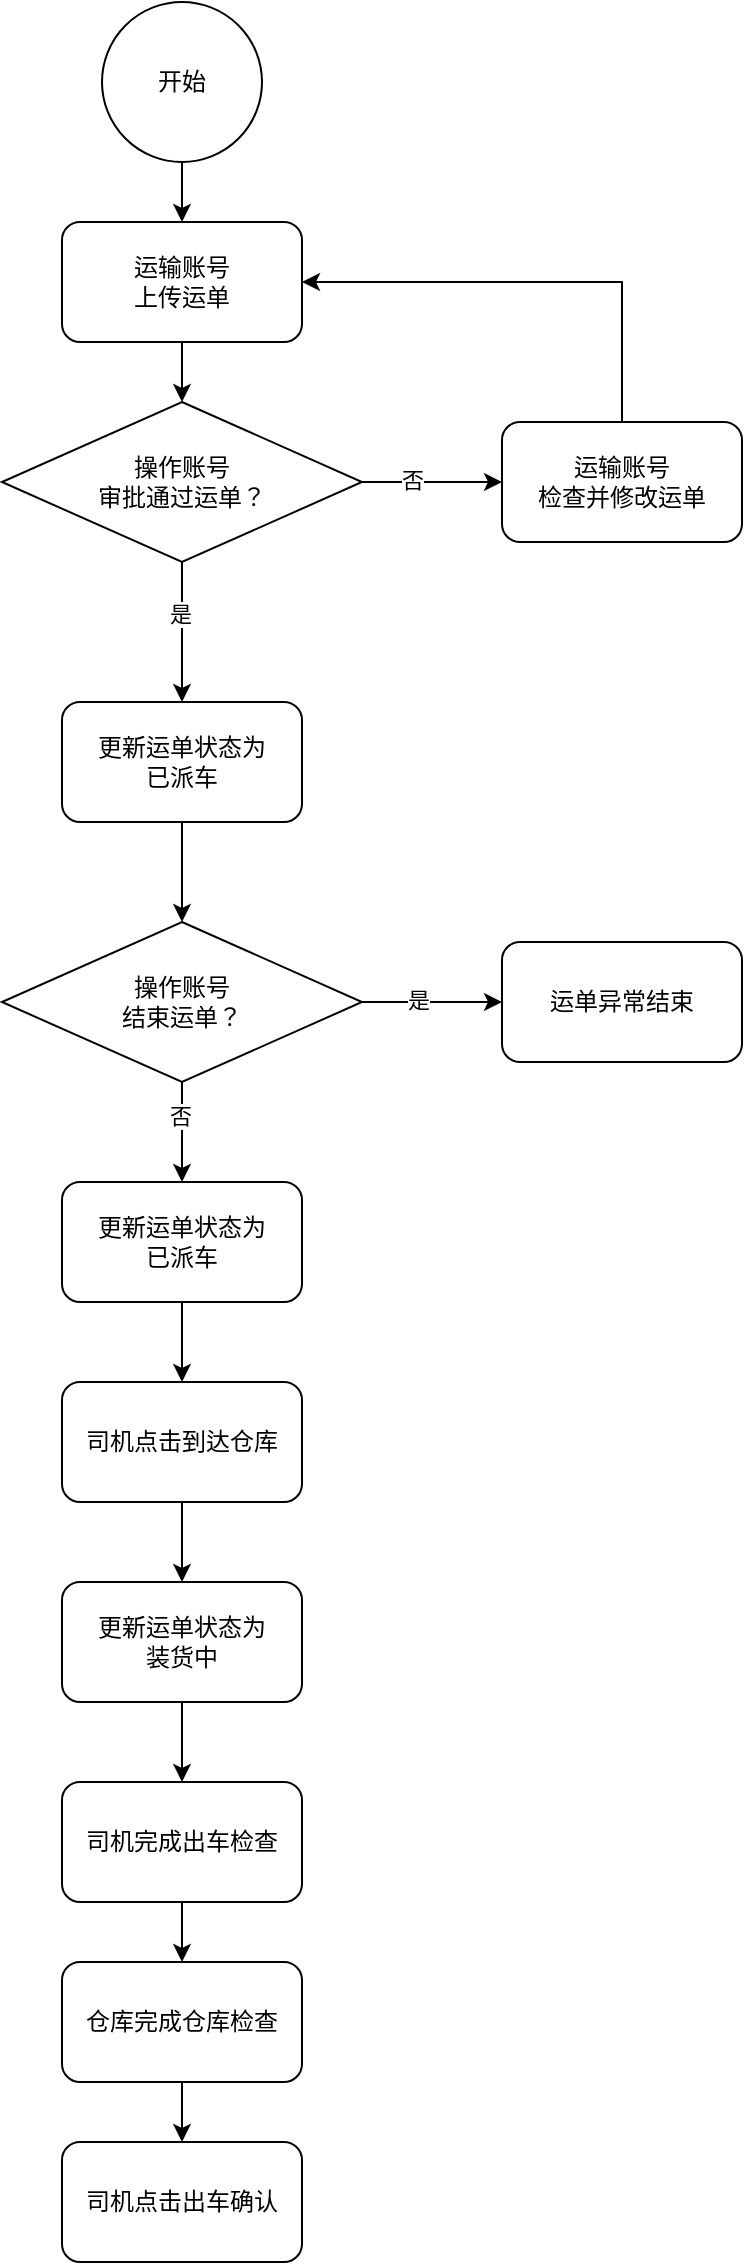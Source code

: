 <mxfile version="16.6.5" type="github"><diagram id="UYQM8k9BAfUQGdm0cOYp" name="Page-1"><mxGraphModel dx="1422" dy="794" grid="1" gridSize="10" guides="1" tooltips="1" connect="1" arrows="1" fold="1" page="1" pageScale="1" pageWidth="827" pageHeight="1169" math="0" shadow="0"><root><mxCell id="0"/><mxCell id="1" parent="0"/><mxCell id="9ukCY4lSf7fetdGuu3V2-5" style="edgeStyle=orthogonalEdgeStyle;rounded=0;orthogonalLoop=1;jettySize=auto;html=1;exitX=0.5;exitY=1;exitDx=0;exitDy=0;entryX=0.5;entryY=0;entryDx=0;entryDy=0;" edge="1" parent="1" source="9ukCY4lSf7fetdGuu3V2-1" target="9ukCY4lSf7fetdGuu3V2-2"><mxGeometry relative="1" as="geometry"/></mxCell><mxCell id="9ukCY4lSf7fetdGuu3V2-1" value="开始" style="ellipse;whiteSpace=wrap;html=1;aspect=fixed;" vertex="1" parent="1"><mxGeometry x="200" y="160" width="80" height="80" as="geometry"/></mxCell><mxCell id="9ukCY4lSf7fetdGuu3V2-4" style="edgeStyle=orthogonalEdgeStyle;rounded=0;orthogonalLoop=1;jettySize=auto;html=1;exitX=0.5;exitY=1;exitDx=0;exitDy=0;entryX=0.5;entryY=0;entryDx=0;entryDy=0;" edge="1" parent="1" source="9ukCY4lSf7fetdGuu3V2-2" target="9ukCY4lSf7fetdGuu3V2-3"><mxGeometry relative="1" as="geometry"/></mxCell><mxCell id="9ukCY4lSf7fetdGuu3V2-2" value="运输账号&lt;br&gt;上传运单" style="rounded=1;whiteSpace=wrap;html=1;" vertex="1" parent="1"><mxGeometry x="180" y="270" width="120" height="60" as="geometry"/></mxCell><mxCell id="9ukCY4lSf7fetdGuu3V2-9" style="edgeStyle=orthogonalEdgeStyle;rounded=0;orthogonalLoop=1;jettySize=auto;html=1;exitX=0.5;exitY=1;exitDx=0;exitDy=0;entryX=0.5;entryY=0;entryDx=0;entryDy=0;" edge="1" parent="1" source="9ukCY4lSf7fetdGuu3V2-3" target="9ukCY4lSf7fetdGuu3V2-8"><mxGeometry relative="1" as="geometry"/></mxCell><mxCell id="9ukCY4lSf7fetdGuu3V2-10" value="是" style="edgeLabel;html=1;align=center;verticalAlign=middle;resizable=0;points=[];" vertex="1" connectable="0" parent="9ukCY4lSf7fetdGuu3V2-9"><mxGeometry x="-0.275" y="-1" relative="1" as="geometry"><mxPoint as="offset"/></mxGeometry></mxCell><mxCell id="9ukCY4lSf7fetdGuu3V2-13" style="edgeStyle=orthogonalEdgeStyle;rounded=0;orthogonalLoop=1;jettySize=auto;html=1;exitX=1;exitY=0.5;exitDx=0;exitDy=0;entryX=0;entryY=0.5;entryDx=0;entryDy=0;" edge="1" parent="1" source="9ukCY4lSf7fetdGuu3V2-3" target="9ukCY4lSf7fetdGuu3V2-12"><mxGeometry relative="1" as="geometry"/></mxCell><mxCell id="9ukCY4lSf7fetdGuu3V2-15" value="否" style="edgeLabel;html=1;align=center;verticalAlign=middle;resizable=0;points=[];" vertex="1" connectable="0" parent="9ukCY4lSf7fetdGuu3V2-13"><mxGeometry x="-0.29" y="1" relative="1" as="geometry"><mxPoint as="offset"/></mxGeometry></mxCell><mxCell id="9ukCY4lSf7fetdGuu3V2-3" value="操作账号&lt;br&gt;审批通过运单？" style="rhombus;whiteSpace=wrap;html=1;" vertex="1" parent="1"><mxGeometry x="150" y="360" width="180" height="80" as="geometry"/></mxCell><mxCell id="9ukCY4lSf7fetdGuu3V2-17" style="edgeStyle=orthogonalEdgeStyle;rounded=0;orthogonalLoop=1;jettySize=auto;html=1;exitX=0.5;exitY=1;exitDx=0;exitDy=0;entryX=0.5;entryY=0;entryDx=0;entryDy=0;" edge="1" parent="1" source="9ukCY4lSf7fetdGuu3V2-8" target="9ukCY4lSf7fetdGuu3V2-16"><mxGeometry relative="1" as="geometry"/></mxCell><mxCell id="9ukCY4lSf7fetdGuu3V2-8" value="更新运单状态为&lt;br&gt;已派车" style="rounded=1;whiteSpace=wrap;html=1;" vertex="1" parent="1"><mxGeometry x="180" y="510" width="120" height="60" as="geometry"/></mxCell><mxCell id="9ukCY4lSf7fetdGuu3V2-14" style="edgeStyle=orthogonalEdgeStyle;rounded=0;orthogonalLoop=1;jettySize=auto;html=1;exitX=0.5;exitY=0;exitDx=0;exitDy=0;entryX=1;entryY=0.5;entryDx=0;entryDy=0;" edge="1" parent="1" source="9ukCY4lSf7fetdGuu3V2-12" target="9ukCY4lSf7fetdGuu3V2-2"><mxGeometry relative="1" as="geometry"/></mxCell><mxCell id="9ukCY4lSf7fetdGuu3V2-12" value="运输账号&lt;br&gt;检查并修改运单" style="rounded=1;whiteSpace=wrap;html=1;" vertex="1" parent="1"><mxGeometry x="400" y="370" width="120" height="60" as="geometry"/></mxCell><mxCell id="9ukCY4lSf7fetdGuu3V2-19" style="edgeStyle=orthogonalEdgeStyle;rounded=0;orthogonalLoop=1;jettySize=auto;html=1;exitX=1;exitY=0.5;exitDx=0;exitDy=0;entryX=0;entryY=0.5;entryDx=0;entryDy=0;" edge="1" parent="1" source="9ukCY4lSf7fetdGuu3V2-16" target="9ukCY4lSf7fetdGuu3V2-18"><mxGeometry relative="1" as="geometry"/></mxCell><mxCell id="9ukCY4lSf7fetdGuu3V2-22" value="是" style="edgeLabel;html=1;align=center;verticalAlign=middle;resizable=0;points=[];" vertex="1" connectable="0" parent="9ukCY4lSf7fetdGuu3V2-19"><mxGeometry x="-0.193" y="1" relative="1" as="geometry"><mxPoint as="offset"/></mxGeometry></mxCell><mxCell id="9ukCY4lSf7fetdGuu3V2-21" style="edgeStyle=orthogonalEdgeStyle;rounded=0;orthogonalLoop=1;jettySize=auto;html=1;exitX=0.5;exitY=1;exitDx=0;exitDy=0;entryX=0.5;entryY=0;entryDx=0;entryDy=0;" edge="1" parent="1" source="9ukCY4lSf7fetdGuu3V2-16" target="9ukCY4lSf7fetdGuu3V2-20"><mxGeometry relative="1" as="geometry"/></mxCell><mxCell id="9ukCY4lSf7fetdGuu3V2-23" value="否" style="edgeLabel;html=1;align=center;verticalAlign=middle;resizable=0;points=[];" vertex="1" connectable="0" parent="9ukCY4lSf7fetdGuu3V2-21"><mxGeometry x="-0.344" y="-1" relative="1" as="geometry"><mxPoint as="offset"/></mxGeometry></mxCell><mxCell id="9ukCY4lSf7fetdGuu3V2-16" value="操作账号&lt;br&gt;结束运单？" style="rhombus;whiteSpace=wrap;html=1;" vertex="1" parent="1"><mxGeometry x="150" y="620" width="180" height="80" as="geometry"/></mxCell><mxCell id="9ukCY4lSf7fetdGuu3V2-18" value="运单异常结束" style="rounded=1;whiteSpace=wrap;html=1;" vertex="1" parent="1"><mxGeometry x="400" y="630" width="120" height="60" as="geometry"/></mxCell><mxCell id="9ukCY4lSf7fetdGuu3V2-25" style="edgeStyle=orthogonalEdgeStyle;rounded=0;orthogonalLoop=1;jettySize=auto;html=1;exitX=0.5;exitY=1;exitDx=0;exitDy=0;entryX=0.5;entryY=0;entryDx=0;entryDy=0;" edge="1" parent="1" source="9ukCY4lSf7fetdGuu3V2-20" target="9ukCY4lSf7fetdGuu3V2-24"><mxGeometry relative="1" as="geometry"/></mxCell><mxCell id="9ukCY4lSf7fetdGuu3V2-20" value="更新运单状态为&lt;br&gt;已派车" style="rounded=1;whiteSpace=wrap;html=1;" vertex="1" parent="1"><mxGeometry x="180" y="750" width="120" height="60" as="geometry"/></mxCell><mxCell id="9ukCY4lSf7fetdGuu3V2-28" style="edgeStyle=orthogonalEdgeStyle;rounded=0;orthogonalLoop=1;jettySize=auto;html=1;exitX=0.5;exitY=1;exitDx=0;exitDy=0;entryX=0.5;entryY=0;entryDx=0;entryDy=0;" edge="1" parent="1" source="9ukCY4lSf7fetdGuu3V2-24" target="9ukCY4lSf7fetdGuu3V2-30"><mxGeometry relative="1" as="geometry"><mxPoint x="240" y="940" as="targetPoint"/></mxGeometry></mxCell><mxCell id="9ukCY4lSf7fetdGuu3V2-24" value="司机点击到达仓库" style="rounded=1;whiteSpace=wrap;html=1;" vertex="1" parent="1"><mxGeometry x="180" y="850" width="120" height="60" as="geometry"/></mxCell><mxCell id="9ukCY4lSf7fetdGuu3V2-32" style="edgeStyle=orthogonalEdgeStyle;rounded=0;orthogonalLoop=1;jettySize=auto;html=1;exitX=0.5;exitY=1;exitDx=0;exitDy=0;entryX=0.5;entryY=0;entryDx=0;entryDy=0;" edge="1" parent="1" source="9ukCY4lSf7fetdGuu3V2-30" target="9ukCY4lSf7fetdGuu3V2-31"><mxGeometry relative="1" as="geometry"/></mxCell><mxCell id="9ukCY4lSf7fetdGuu3V2-30" value="更新运单状态为&lt;br&gt;装货中" style="rounded=1;whiteSpace=wrap;html=1;" vertex="1" parent="1"><mxGeometry x="180" y="950" width="120" height="60" as="geometry"/></mxCell><mxCell id="9ukCY4lSf7fetdGuu3V2-34" style="edgeStyle=orthogonalEdgeStyle;rounded=0;orthogonalLoop=1;jettySize=auto;html=1;exitX=0.5;exitY=1;exitDx=0;exitDy=0;entryX=0.5;entryY=0;entryDx=0;entryDy=0;" edge="1" parent="1" source="9ukCY4lSf7fetdGuu3V2-31" target="9ukCY4lSf7fetdGuu3V2-33"><mxGeometry relative="1" as="geometry"/></mxCell><mxCell id="9ukCY4lSf7fetdGuu3V2-31" value="司机完成出车检查" style="rounded=1;whiteSpace=wrap;html=1;" vertex="1" parent="1"><mxGeometry x="180" y="1050" width="120" height="60" as="geometry"/></mxCell><mxCell id="9ukCY4lSf7fetdGuu3V2-36" style="edgeStyle=orthogonalEdgeStyle;rounded=0;orthogonalLoop=1;jettySize=auto;html=1;exitX=0.5;exitY=1;exitDx=0;exitDy=0;entryX=0.5;entryY=0;entryDx=0;entryDy=0;" edge="1" parent="1" source="9ukCY4lSf7fetdGuu3V2-33" target="9ukCY4lSf7fetdGuu3V2-35"><mxGeometry relative="1" as="geometry"/></mxCell><mxCell id="9ukCY4lSf7fetdGuu3V2-33" value="仓库完成仓库检查" style="rounded=1;whiteSpace=wrap;html=1;" vertex="1" parent="1"><mxGeometry x="180" y="1140" width="120" height="60" as="geometry"/></mxCell><mxCell id="9ukCY4lSf7fetdGuu3V2-35" value="司机点击出车确认" style="rounded=1;whiteSpace=wrap;html=1;" vertex="1" parent="1"><mxGeometry x="180" y="1230" width="120" height="60" as="geometry"/></mxCell></root></mxGraphModel></diagram></mxfile>
